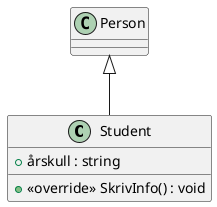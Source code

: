 @startuml
class Student {
    + årskull : string
    + <<override>> SkrivInfo() : void
}
Person <|-- Student
@enduml
